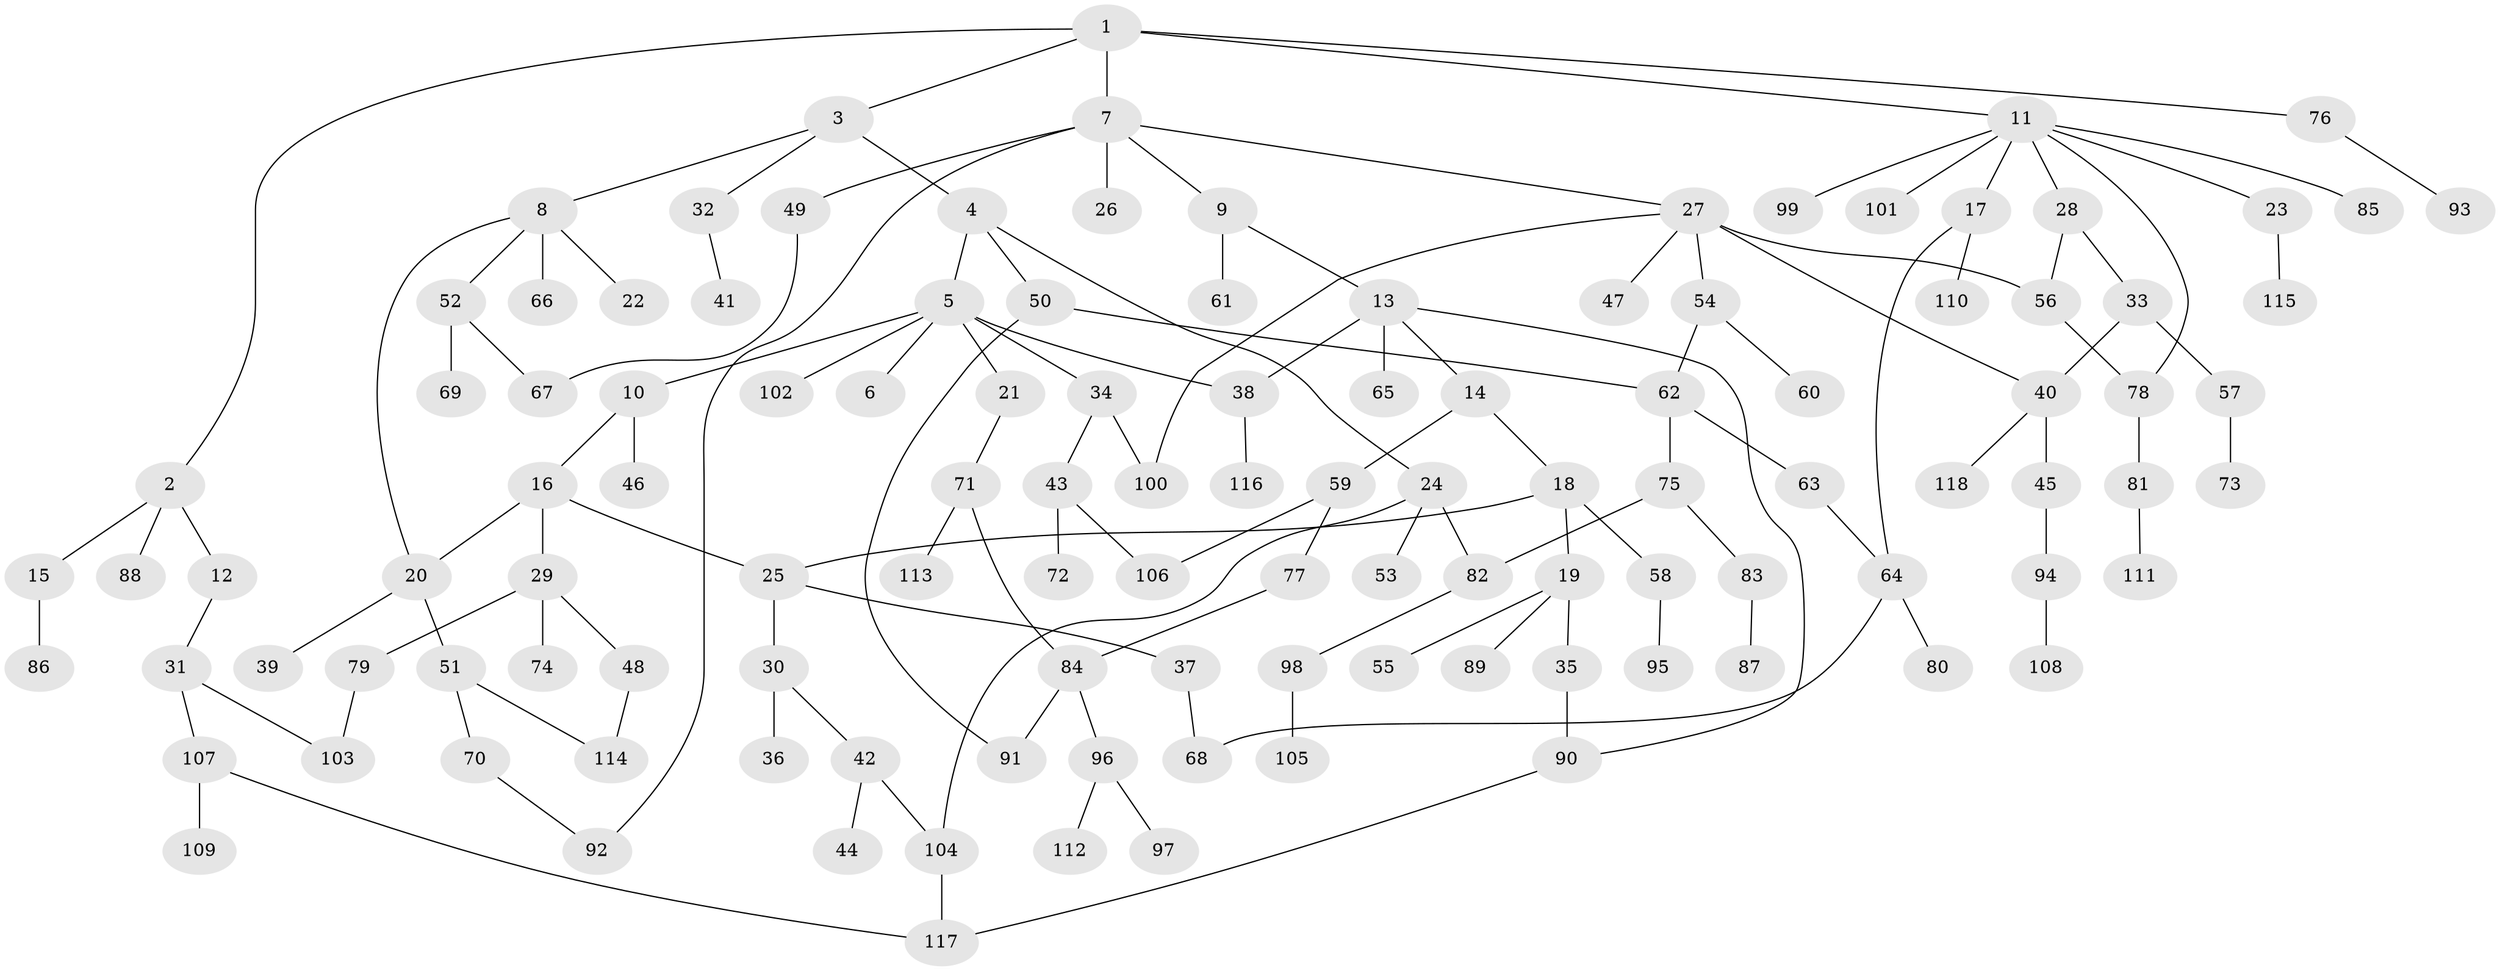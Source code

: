 // coarse degree distribution, {5: 0.02857142857142857, 4: 0.12857142857142856, 6: 0.04285714285714286, 8: 0.05714285714285714, 1: 0.38571428571428573, 2: 0.2571428571428571, 3: 0.1}
// Generated by graph-tools (version 1.1) at 2025/17/03/04/25 18:17:03]
// undirected, 118 vertices, 139 edges
graph export_dot {
graph [start="1"]
  node [color=gray90,style=filled];
  1;
  2;
  3;
  4;
  5;
  6;
  7;
  8;
  9;
  10;
  11;
  12;
  13;
  14;
  15;
  16;
  17;
  18;
  19;
  20;
  21;
  22;
  23;
  24;
  25;
  26;
  27;
  28;
  29;
  30;
  31;
  32;
  33;
  34;
  35;
  36;
  37;
  38;
  39;
  40;
  41;
  42;
  43;
  44;
  45;
  46;
  47;
  48;
  49;
  50;
  51;
  52;
  53;
  54;
  55;
  56;
  57;
  58;
  59;
  60;
  61;
  62;
  63;
  64;
  65;
  66;
  67;
  68;
  69;
  70;
  71;
  72;
  73;
  74;
  75;
  76;
  77;
  78;
  79;
  80;
  81;
  82;
  83;
  84;
  85;
  86;
  87;
  88;
  89;
  90;
  91;
  92;
  93;
  94;
  95;
  96;
  97;
  98;
  99;
  100;
  101;
  102;
  103;
  104;
  105;
  106;
  107;
  108;
  109;
  110;
  111;
  112;
  113;
  114;
  115;
  116;
  117;
  118;
  1 -- 2;
  1 -- 3;
  1 -- 7;
  1 -- 11;
  1 -- 76;
  2 -- 12;
  2 -- 15;
  2 -- 88;
  3 -- 4;
  3 -- 8;
  3 -- 32;
  4 -- 5;
  4 -- 24;
  4 -- 50;
  5 -- 6;
  5 -- 10;
  5 -- 21;
  5 -- 34;
  5 -- 38;
  5 -- 102;
  7 -- 9;
  7 -- 26;
  7 -- 27;
  7 -- 49;
  7 -- 92;
  8 -- 22;
  8 -- 52;
  8 -- 66;
  8 -- 20;
  9 -- 13;
  9 -- 61;
  10 -- 16;
  10 -- 46;
  11 -- 17;
  11 -- 23;
  11 -- 28;
  11 -- 78;
  11 -- 85;
  11 -- 99;
  11 -- 101;
  12 -- 31;
  13 -- 14;
  13 -- 65;
  13 -- 90;
  13 -- 38;
  14 -- 18;
  14 -- 59;
  15 -- 86;
  16 -- 20;
  16 -- 25;
  16 -- 29;
  17 -- 110;
  17 -- 64;
  18 -- 19;
  18 -- 58;
  18 -- 25;
  19 -- 35;
  19 -- 55;
  19 -- 89;
  20 -- 39;
  20 -- 51;
  21 -- 71;
  23 -- 115;
  24 -- 53;
  24 -- 104;
  24 -- 82;
  25 -- 30;
  25 -- 37;
  27 -- 47;
  27 -- 54;
  27 -- 40;
  27 -- 56;
  27 -- 100;
  28 -- 33;
  28 -- 56;
  29 -- 48;
  29 -- 74;
  29 -- 79;
  30 -- 36;
  30 -- 42;
  31 -- 103;
  31 -- 107;
  32 -- 41;
  33 -- 40;
  33 -- 57;
  34 -- 43;
  34 -- 100;
  35 -- 90;
  37 -- 68;
  38 -- 116;
  40 -- 45;
  40 -- 118;
  42 -- 44;
  42 -- 104;
  43 -- 72;
  43 -- 106;
  45 -- 94;
  48 -- 114;
  49 -- 67;
  50 -- 62;
  50 -- 91;
  51 -- 70;
  51 -- 114;
  52 -- 69;
  52 -- 67;
  54 -- 60;
  54 -- 62;
  56 -- 78;
  57 -- 73;
  58 -- 95;
  59 -- 77;
  59 -- 106;
  62 -- 63;
  62 -- 75;
  63 -- 64;
  64 -- 68;
  64 -- 80;
  70 -- 92;
  71 -- 113;
  71 -- 84;
  75 -- 82;
  75 -- 83;
  76 -- 93;
  77 -- 84;
  78 -- 81;
  79 -- 103;
  81 -- 111;
  82 -- 98;
  83 -- 87;
  84 -- 91;
  84 -- 96;
  90 -- 117;
  94 -- 108;
  96 -- 97;
  96 -- 112;
  98 -- 105;
  104 -- 117;
  107 -- 109;
  107 -- 117;
}
